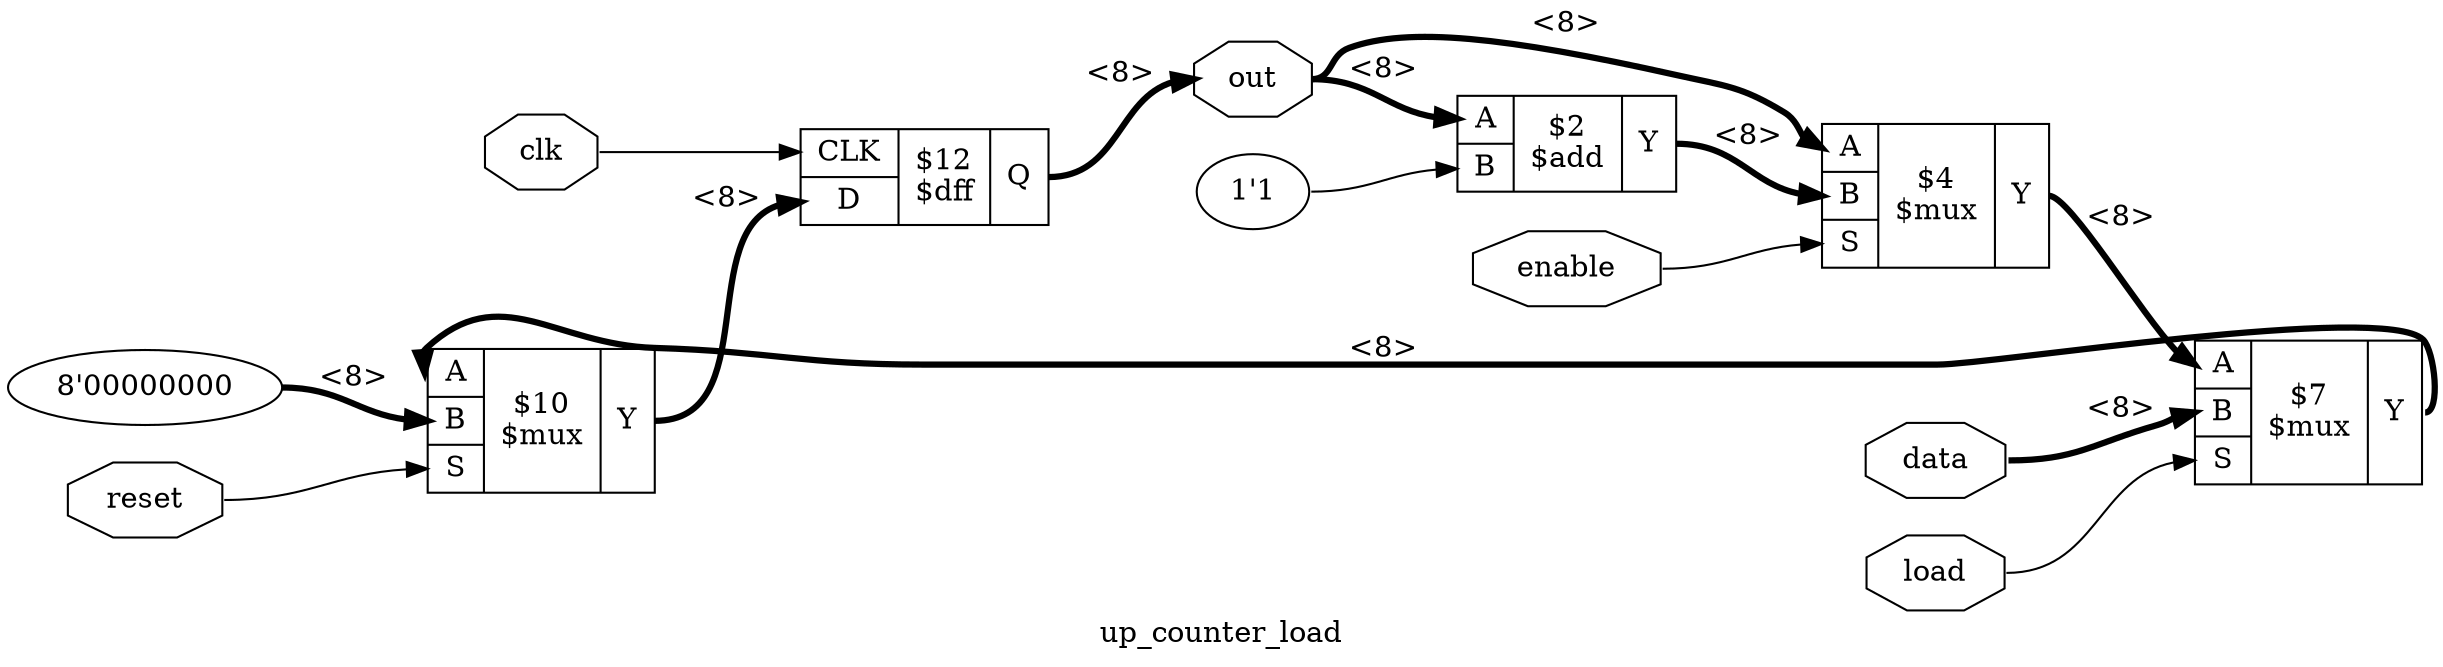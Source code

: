 digraph "up_counter_load" {
label="up_counter_load";
rankdir="LR";
remincross=true;
n6 [ shape=octagon, label="reset", color="black", fontcolor="black" ];
n7 [ shape=octagon, label="clk", color="black", fontcolor="black" ];
n8 [ shape=octagon, label="enable", color="black", fontcolor="black" ];
n9 [ shape=octagon, label="load", color="black", fontcolor="black" ];
n10 [ shape=octagon, label="data", color="black", fontcolor="black" ];
n11 [ shape=octagon, label="out", color="black", fontcolor="black" ];
c15 [ shape=record, label="{{<p12> CLK|<p13> D}|$12\n$dff|{<p14> Q}}" ];
v0 [ label="8'00000000" ];
c20 [ shape=record, label="{{<p16> A|<p17> B|<p18> S}|$10\n$mux|{<p19> Y}}" ];
c21 [ shape=record, label="{{<p16> A|<p17> B|<p18> S}|$7\n$mux|{<p19> Y}}" ];
c22 [ shape=record, label="{{<p16> A|<p17> B|<p18> S}|$4\n$mux|{<p19> Y}}" ];
v1 [ label="1'1" ];
c23 [ shape=record, label="{{<p16> A|<p17> B}|$2\n$add|{<p19> Y}}" ];
n10:e -> c21:p17:w [color="black", style="setlinewidth(3)", label="<8>"];
c15:p14:e -> n11:w [color="black", style="setlinewidth(3)", label="<8>"];
n11:e -> c22:p16:w [color="black", style="setlinewidth(3)", label="<8>"];
n11:e -> c23:p16:w [color="black", style="setlinewidth(3)", label="<8>"];
c23:p19:e -> c22:p17:w [color="black", style="setlinewidth(3)", label="<8>"];
c21:p19:e -> c20:p16:w [color="black", style="setlinewidth(3)", label="<8>"];
c22:p19:e -> c21:p16:w [color="black", style="setlinewidth(3)", label="<8>"];
c20:p19:e -> c15:p13:w [color="black", style="setlinewidth(3)", label="<8>"];
n6:e -> c20:p18:w [color="black", label=""];
n7:e -> c15:p12:w [color="black", label=""];
n8:e -> c22:p18:w [color="black", label=""];
n9:e -> c21:p18:w [color="black", label=""];
v0:e -> c20:p17:w [color="black", style="setlinewidth(3)", label="<8>"];
v1:e -> c23:p17:w [color="black", label=""];
}
